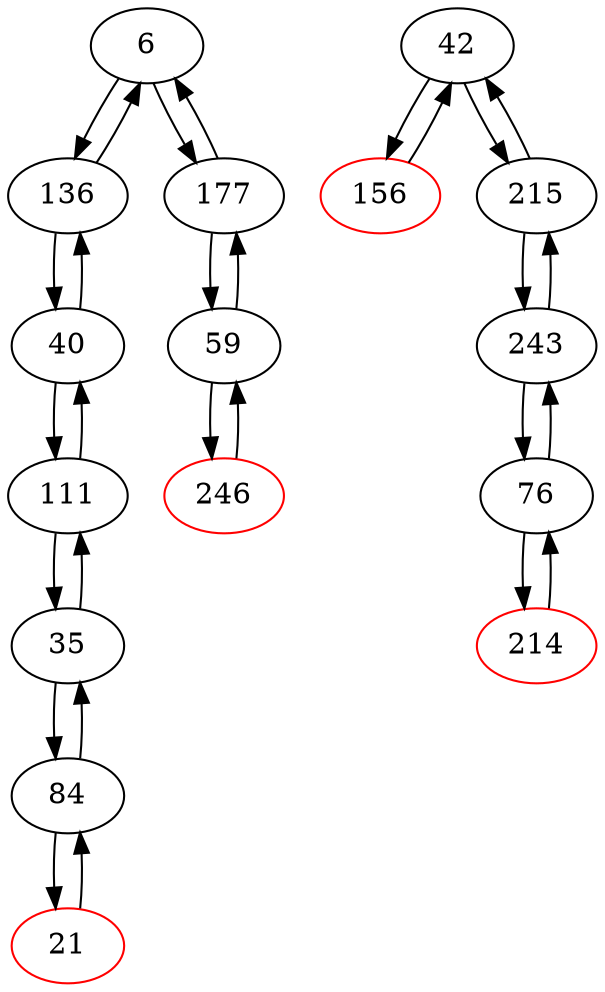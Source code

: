 digraph G {
6 -> 136;
21 -> 84;
35 -> 111;
40 -> 111;
42 -> 156;
59 -> 246;
76 -> 214;
84 -> 21;
111 -> 35;
136 -> 6;
177 -> 59;
215 -> 42;
243 -> 215;
246 -> 59;
6 -> 177;
35 -> 84;
40 -> 136;
42 -> 215;
59 -> 177;
76 -> 243;
84 -> 35;
111 -> 40;
136 -> 40;
156 -> 42;
177 -> 6;
214 -> 76;
215 -> 243;
243 -> 76;
6
21[color=red];
35
40
42
59
76
84
111
136
156[color=red];
177
214[color=red];
215
243
246[color=red];
}

